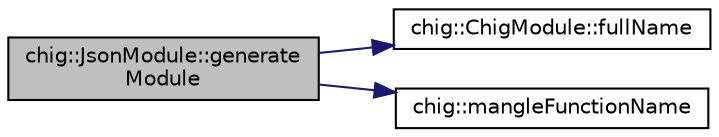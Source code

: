 digraph "chig::JsonModule::generateModule"
{
 // INTERACTIVE_SVG=YES
  edge [fontname="Helvetica",fontsize="10",labelfontname="Helvetica",labelfontsize="10"];
  node [fontname="Helvetica",fontsize="10",shape=record];
  rankdir="LR";
  Node63 [label="chig::JsonModule::generate\lModule",height=0.2,width=0.4,color="black", fillcolor="grey75", style="filled", fontcolor="black"];
  Node63 -> Node64 [color="midnightblue",fontsize="10",style="solid",fontname="Helvetica"];
  Node64 [label="chig::ChigModule::fullName",height=0.2,width=0.4,color="black", fillcolor="white", style="filled",URL="$structchig_1_1ChigModule.html#ad730121a133fbc474fcb71d49f31f7b3"];
  Node63 -> Node65 [color="midnightblue",fontsize="10",style="solid",fontname="Helvetica"];
  Node65 [label="chig::mangleFunctionName",height=0.2,width=0.4,color="black", fillcolor="white", style="filled",URL="$namespacechig.html#a2a1a14d23516a3c3d5df010cb9d14edf"];
}
